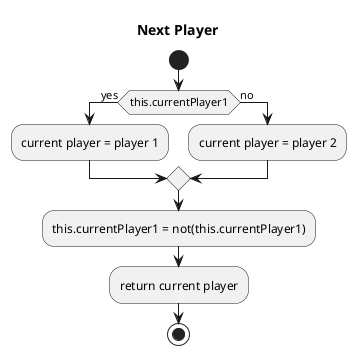 @startuml

title Next Player

start

if (this.currentPlayer1) then (yes)
    :current player = player 1;
else (no)
    :current player = player 2;
endif

:this.currentPlayer1 = not(this.currentPlayer1);
:return current player;
stop

@enduml